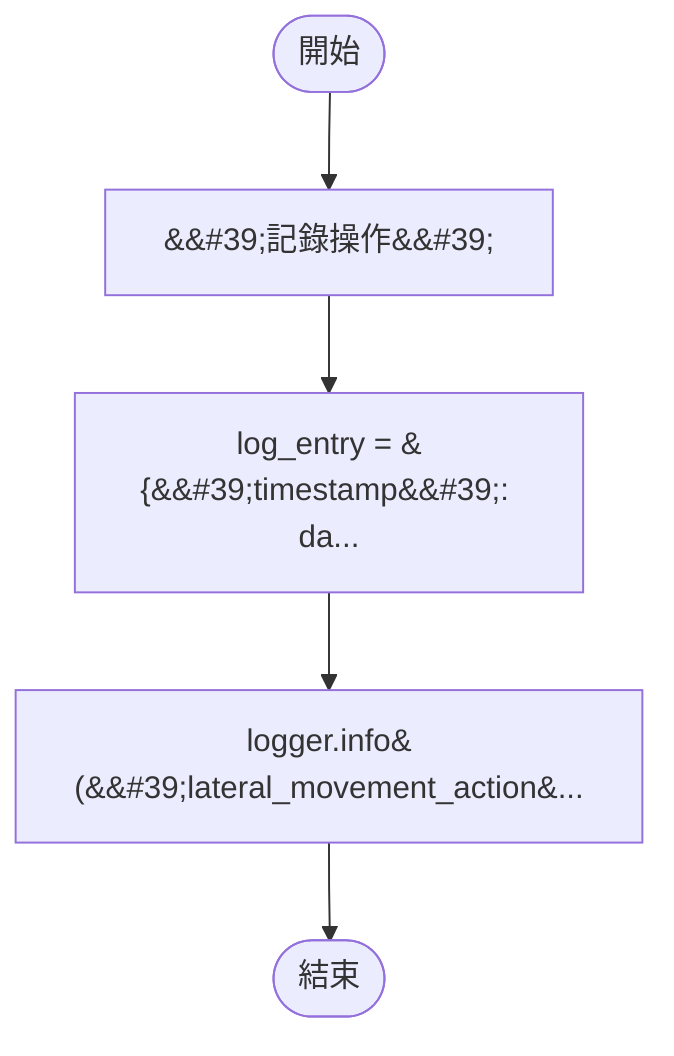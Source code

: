 flowchart TB
    n1([開始])
    n2([結束])
    n3[&amp;&#35;39;記錄操作&amp;&#35;39;]
    n4[log_entry = &#123;&amp;&#35;39;timestamp&amp;&#35;39;: da...]
    n5[logger.info&#40;&amp;&#35;39;lateral_movement_action&amp;...]
    n1 --> n3
    n3 --> n4
    n4 --> n5
    n5 --> n2
